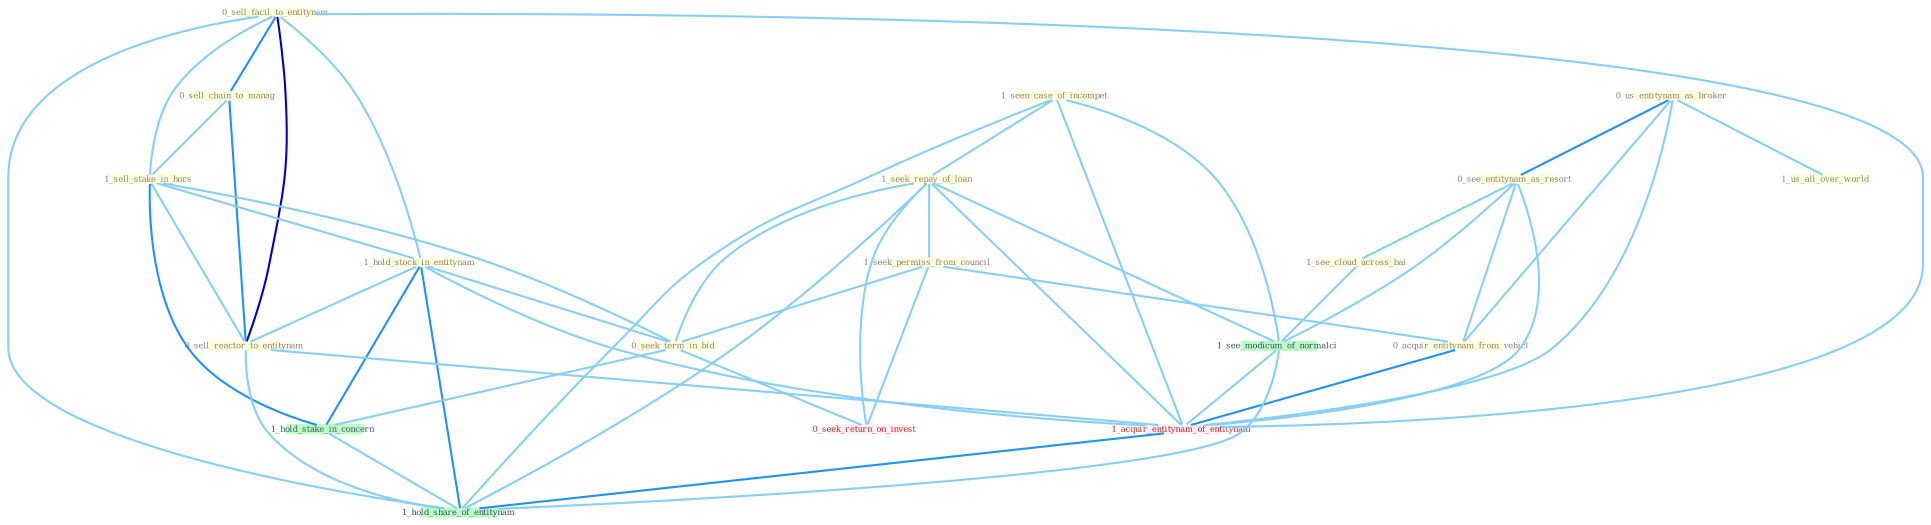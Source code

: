 Graph G{ 
    node
    [shape=polygon,style=filled,width=.5,height=.06,color="#BDFCC9",fixedsize=true,fontsize=4,
    fontcolor="#2f4f4f"];
    {node
    [color="#ffffe0", fontcolor="#8b7d6b"] "0_sell_facil_to_entitynam " "0_sell_chain_to_manag " "1_seen_case_of_incompet " "1_sell_stake_in_hors " "0_us_entitynam_as_broker " "1_hold_stock_in_entitynam " "0_see_entitynam_as_resort " "1_us_all_over_world " "0_sell_reactor_to_entitynam " "1_seek_repay_of_loan " "1_seek_permiss_from_council " "0_acquir_entitynam_from_vehicl " "1_see_cloud_across_bai " "0_seek_term_in_bid "}
{node [color="#fff0f5", fontcolor="#b22222"] "0_seek_return_on_invest " "1_acquir_entitynam_of_entitynam "}
edge [color="#B0E2FF"];

	"0_sell_facil_to_entitynam " -- "0_sell_chain_to_manag " [w="2", color="#1e90ff" , len=0.8];
	"0_sell_facil_to_entitynam " -- "1_sell_stake_in_hors " [w="1", color="#87cefa" ];
	"0_sell_facil_to_entitynam " -- "1_hold_stock_in_entitynam " [w="1", color="#87cefa" ];
	"0_sell_facil_to_entitynam " -- "0_sell_reactor_to_entitynam " [w="3", color="#0000cd" , len=0.6];
	"0_sell_facil_to_entitynam " -- "1_acquir_entitynam_of_entitynam " [w="1", color="#87cefa" ];
	"0_sell_facil_to_entitynam " -- "1_hold_share_of_entitynam " [w="1", color="#87cefa" ];
	"0_sell_chain_to_manag " -- "1_sell_stake_in_hors " [w="1", color="#87cefa" ];
	"0_sell_chain_to_manag " -- "0_sell_reactor_to_entitynam " [w="2", color="#1e90ff" , len=0.8];
	"1_seen_case_of_incompet " -- "1_seek_repay_of_loan " [w="1", color="#87cefa" ];
	"1_seen_case_of_incompet " -- "1_see_modicum_of_normalci " [w="1", color="#87cefa" ];
	"1_seen_case_of_incompet " -- "1_acquir_entitynam_of_entitynam " [w="1", color="#87cefa" ];
	"1_seen_case_of_incompet " -- "1_hold_share_of_entitynam " [w="1", color="#87cefa" ];
	"1_sell_stake_in_hors " -- "1_hold_stock_in_entitynam " [w="1", color="#87cefa" ];
	"1_sell_stake_in_hors " -- "0_sell_reactor_to_entitynam " [w="1", color="#87cefa" ];
	"1_sell_stake_in_hors " -- "0_seek_term_in_bid " [w="1", color="#87cefa" ];
	"1_sell_stake_in_hors " -- "1_hold_stake_in_concern " [w="2", color="#1e90ff" , len=0.8];
	"0_us_entitynam_as_broker " -- "0_see_entitynam_as_resort " [w="2", color="#1e90ff" , len=0.8];
	"0_us_entitynam_as_broker " -- "1_us_all_over_world " [w="1", color="#87cefa" ];
	"0_us_entitynam_as_broker " -- "0_acquir_entitynam_from_vehicl " [w="1", color="#87cefa" ];
	"0_us_entitynam_as_broker " -- "1_acquir_entitynam_of_entitynam " [w="1", color="#87cefa" ];
	"1_hold_stock_in_entitynam " -- "0_sell_reactor_to_entitynam " [w="1", color="#87cefa" ];
	"1_hold_stock_in_entitynam " -- "0_seek_term_in_bid " [w="1", color="#87cefa" ];
	"1_hold_stock_in_entitynam " -- "1_hold_stake_in_concern " [w="2", color="#1e90ff" , len=0.8];
	"1_hold_stock_in_entitynam " -- "1_acquir_entitynam_of_entitynam " [w="1", color="#87cefa" ];
	"1_hold_stock_in_entitynam " -- "1_hold_share_of_entitynam " [w="2", color="#1e90ff" , len=0.8];
	"0_see_entitynam_as_resort " -- "0_acquir_entitynam_from_vehicl " [w="1", color="#87cefa" ];
	"0_see_entitynam_as_resort " -- "1_see_cloud_across_bai " [w="1", color="#87cefa" ];
	"0_see_entitynam_as_resort " -- "1_see_modicum_of_normalci " [w="1", color="#87cefa" ];
	"0_see_entitynam_as_resort " -- "1_acquir_entitynam_of_entitynam " [w="1", color="#87cefa" ];
	"0_sell_reactor_to_entitynam " -- "1_acquir_entitynam_of_entitynam " [w="1", color="#87cefa" ];
	"0_sell_reactor_to_entitynam " -- "1_hold_share_of_entitynam " [w="1", color="#87cefa" ];
	"1_seek_repay_of_loan " -- "1_seek_permiss_from_council " [w="1", color="#87cefa" ];
	"1_seek_repay_of_loan " -- "0_seek_term_in_bid " [w="1", color="#87cefa" ];
	"1_seek_repay_of_loan " -- "0_seek_return_on_invest " [w="1", color="#87cefa" ];
	"1_seek_repay_of_loan " -- "1_see_modicum_of_normalci " [w="1", color="#87cefa" ];
	"1_seek_repay_of_loan " -- "1_acquir_entitynam_of_entitynam " [w="1", color="#87cefa" ];
	"1_seek_repay_of_loan " -- "1_hold_share_of_entitynam " [w="1", color="#87cefa" ];
	"1_seek_permiss_from_council " -- "0_acquir_entitynam_from_vehicl " [w="1", color="#87cefa" ];
	"1_seek_permiss_from_council " -- "0_seek_term_in_bid " [w="1", color="#87cefa" ];
	"1_seek_permiss_from_council " -- "0_seek_return_on_invest " [w="1", color="#87cefa" ];
	"0_acquir_entitynam_from_vehicl " -- "1_acquir_entitynam_of_entitynam " [w="2", color="#1e90ff" , len=0.8];
	"1_see_cloud_across_bai " -- "1_see_modicum_of_normalci " [w="1", color="#87cefa" ];
	"0_seek_term_in_bid " -- "1_hold_stake_in_concern " [w="1", color="#87cefa" ];
	"0_seek_term_in_bid " -- "0_seek_return_on_invest " [w="1", color="#87cefa" ];
	"1_hold_stake_in_concern " -- "1_hold_share_of_entitynam " [w="1", color="#87cefa" ];
	"1_see_modicum_of_normalci " -- "1_acquir_entitynam_of_entitynam " [w="1", color="#87cefa" ];
	"1_see_modicum_of_normalci " -- "1_hold_share_of_entitynam " [w="1", color="#87cefa" ];
	"1_acquir_entitynam_of_entitynam " -- "1_hold_share_of_entitynam " [w="2", color="#1e90ff" , len=0.8];
}